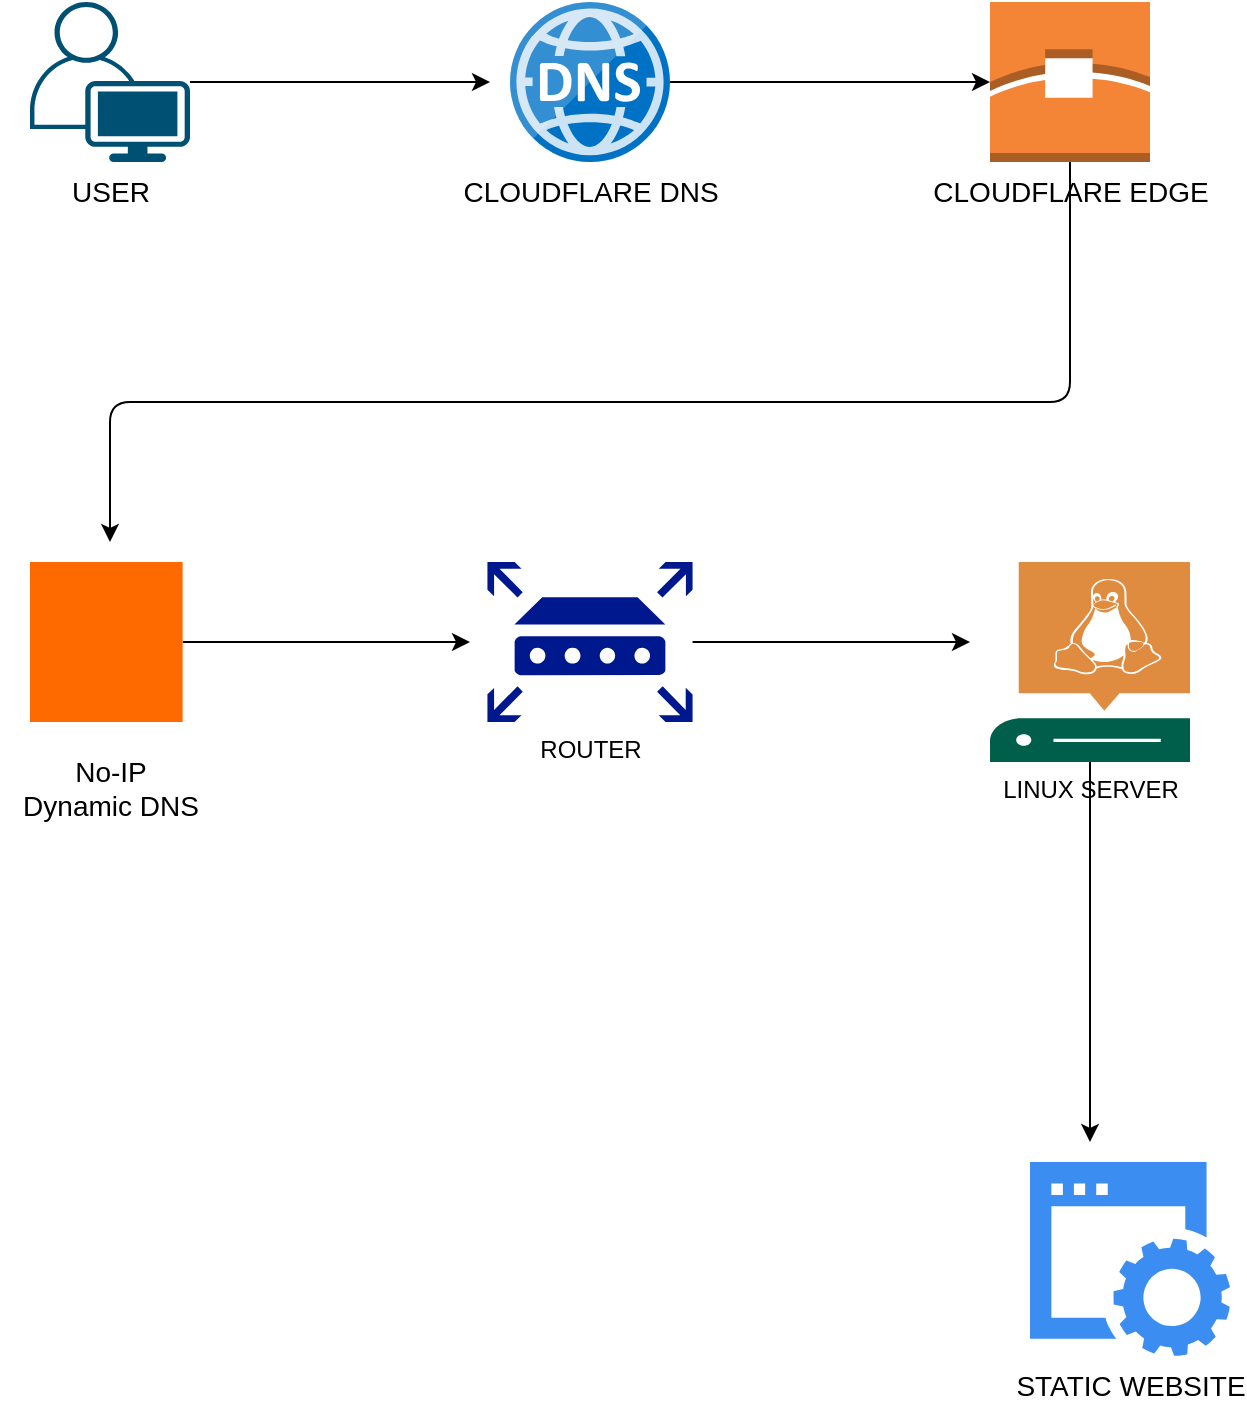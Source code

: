 <mxfile>
    <diagram id="i1s-XUTUsULTkCXYWlVr" name="Page-1">
        <mxGraphModel dx="1002" dy="788" grid="1" gridSize="10" guides="1" tooltips="1" connect="1" arrows="1" fold="1" page="1" pageScale="1" pageWidth="3300" pageHeight="2339" math="0" shadow="0">
            <root>
                <mxCell id="0"/>
                <mxCell id="1" parent="0"/>
                <mxCell id="22" style="edgeStyle=none;html=1;" parent="1" source="3" edge="1">
                    <mxGeometry relative="1" as="geometry">
                        <mxPoint x="310.0" y="640.0" as="targetPoint"/>
                    </mxGeometry>
                </mxCell>
                <mxCell id="3" value="&lt;font style=&quot;font-size: 14px;&quot;&gt;USER&lt;/font&gt;" style="points=[[0.35,0,0],[0.98,0.51,0],[1,0.71,0],[0.67,1,0],[0,0.795,0],[0,0.65,0]];verticalLabelPosition=bottom;sketch=0;html=1;verticalAlign=top;aspect=fixed;align=center;pointerEvents=1;shape=mxgraph.cisco19.user;fillColor=#005073;strokeColor=none;" parent="1" vertex="1">
                    <mxGeometry x="80" y="600" width="80" height="80" as="geometry"/>
                </mxCell>
                <mxCell id="8" value="&lt;font style=&quot;font-size: 14px;&quot;&gt;CLOUDFLARE DNS&lt;/font&gt;" style="image;sketch=0;aspect=fixed;html=1;points=[];align=center;fontSize=12;image=img/lib/mscae/DNS.svg;" parent="1" vertex="1">
                    <mxGeometry x="320" y="600" width="80" height="80" as="geometry"/>
                </mxCell>
                <mxCell id="24" style="edgeStyle=none;html=1;" parent="1" source="9" edge="1">
                    <mxGeometry relative="1" as="geometry">
                        <mxPoint x="120.0" y="870" as="targetPoint"/>
                        <Array as="points">
                            <mxPoint x="600" y="800"/>
                            <mxPoint x="120" y="800"/>
                        </Array>
                    </mxGeometry>
                </mxCell>
                <mxCell id="9" value="&lt;font style=&quot;font-size: 14px;&quot;&gt;CLOUDFLARE EDGE&lt;/font&gt;" style="outlineConnect=0;dashed=0;verticalLabelPosition=bottom;verticalAlign=top;align=center;html=1;shape=mxgraph.aws3.edge_location;fillColor=#F58536;gradientColor=none;" parent="1" vertex="1">
                    <mxGeometry x="560" y="600" width="80" height="80" as="geometry"/>
                </mxCell>
                <mxCell id="27" style="edgeStyle=none;html=1;" parent="1" source="11" edge="1">
                    <mxGeometry relative="1" as="geometry">
                        <mxPoint x="610" y="1170" as="targetPoint"/>
                    </mxGeometry>
                </mxCell>
                <mxCell id="11" value="LINUX SER&lt;span style=&quot;background-color: transparent;&quot;&gt;VER&lt;/span&gt;&lt;div&gt;&lt;div&gt;&lt;br&gt;&lt;/div&gt;&lt;/div&gt;" style="sketch=0;pointerEvents=1;shadow=0;dashed=0;html=1;strokeColor=none;fillColor=light-dark(#005F4B,#F9FFFA);labelPosition=center;verticalLabelPosition=bottom;verticalAlign=top;align=center;outlineConnect=0;shape=mxgraph.veeam2.linux_server;" parent="1" vertex="1">
                    <mxGeometry x="560" y="880" width="100" height="100" as="geometry"/>
                </mxCell>
                <mxCell id="26" style="edgeStyle=none;html=1;" parent="1" source="12" edge="1">
                    <mxGeometry relative="1" as="geometry">
                        <mxPoint x="550" y="920" as="targetPoint"/>
                    </mxGeometry>
                </mxCell>
                <mxCell id="12" value="ROUTER" style="sketch=0;aspect=fixed;pointerEvents=1;shadow=0;dashed=0;html=1;strokeColor=none;labelPosition=center;verticalLabelPosition=bottom;verticalAlign=top;align=center;fillColor=#00188D;shape=mxgraph.mscae.enterprise.router" parent="1" vertex="1">
                    <mxGeometry x="308.72" y="880" width="102.56" height="80" as="geometry"/>
                </mxCell>
                <mxCell id="25" style="edgeStyle=none;html=1;" parent="1" source="13" edge="1">
                    <mxGeometry relative="1" as="geometry">
                        <mxPoint x="300.0" y="920" as="targetPoint"/>
                    </mxGeometry>
                </mxCell>
                <mxCell id="13" value="" style="points=[];aspect=fixed;html=1;align=center;shadow=0;dashed=0;fillColor=#FF6A00;strokeColor=none;shape=mxgraph.alibaba_cloud.dns_privatezone_02;" parent="1" vertex="1">
                    <mxGeometry x="80" y="880" width="76.32" height="80" as="geometry"/>
                </mxCell>
                <mxCell id="15" value="&lt;font style=&quot;font-size: 14px;&quot;&gt;No-IP&lt;/font&gt;&lt;div&gt;&lt;font style=&quot;font-size: 14px;&quot;&gt;Dynamic DNS&lt;/font&gt;&lt;/div&gt;" style="text;html=1;align=center;verticalAlign=middle;resizable=0;points=[];autosize=1;strokeColor=none;fillColor=none;" parent="1" vertex="1">
                    <mxGeometry x="65" y="968" width="110" height="50" as="geometry"/>
                </mxCell>
                <mxCell id="16" value="&lt;font style=&quot;font-size: 14px;&quot;&gt;STATIC WEBSITE&lt;/font&gt;" style="sketch=0;html=1;aspect=fixed;strokeColor=none;shadow=0;fillColor=#3B8DF1;verticalAlign=top;labelPosition=center;verticalLabelPosition=bottom;shape=mxgraph.gcp2.website" parent="1" vertex="1">
                    <mxGeometry x="580" y="1180" width="100" height="97" as="geometry"/>
                </mxCell>
                <mxCell id="23" style="edgeStyle=none;html=1;entryX=0;entryY=0.5;entryDx=0;entryDy=0;entryPerimeter=0;" parent="1" source="8" target="9" edge="1">
                    <mxGeometry relative="1" as="geometry"/>
                </mxCell>
            </root>
        </mxGraphModel>
    </diagram>
</mxfile>
